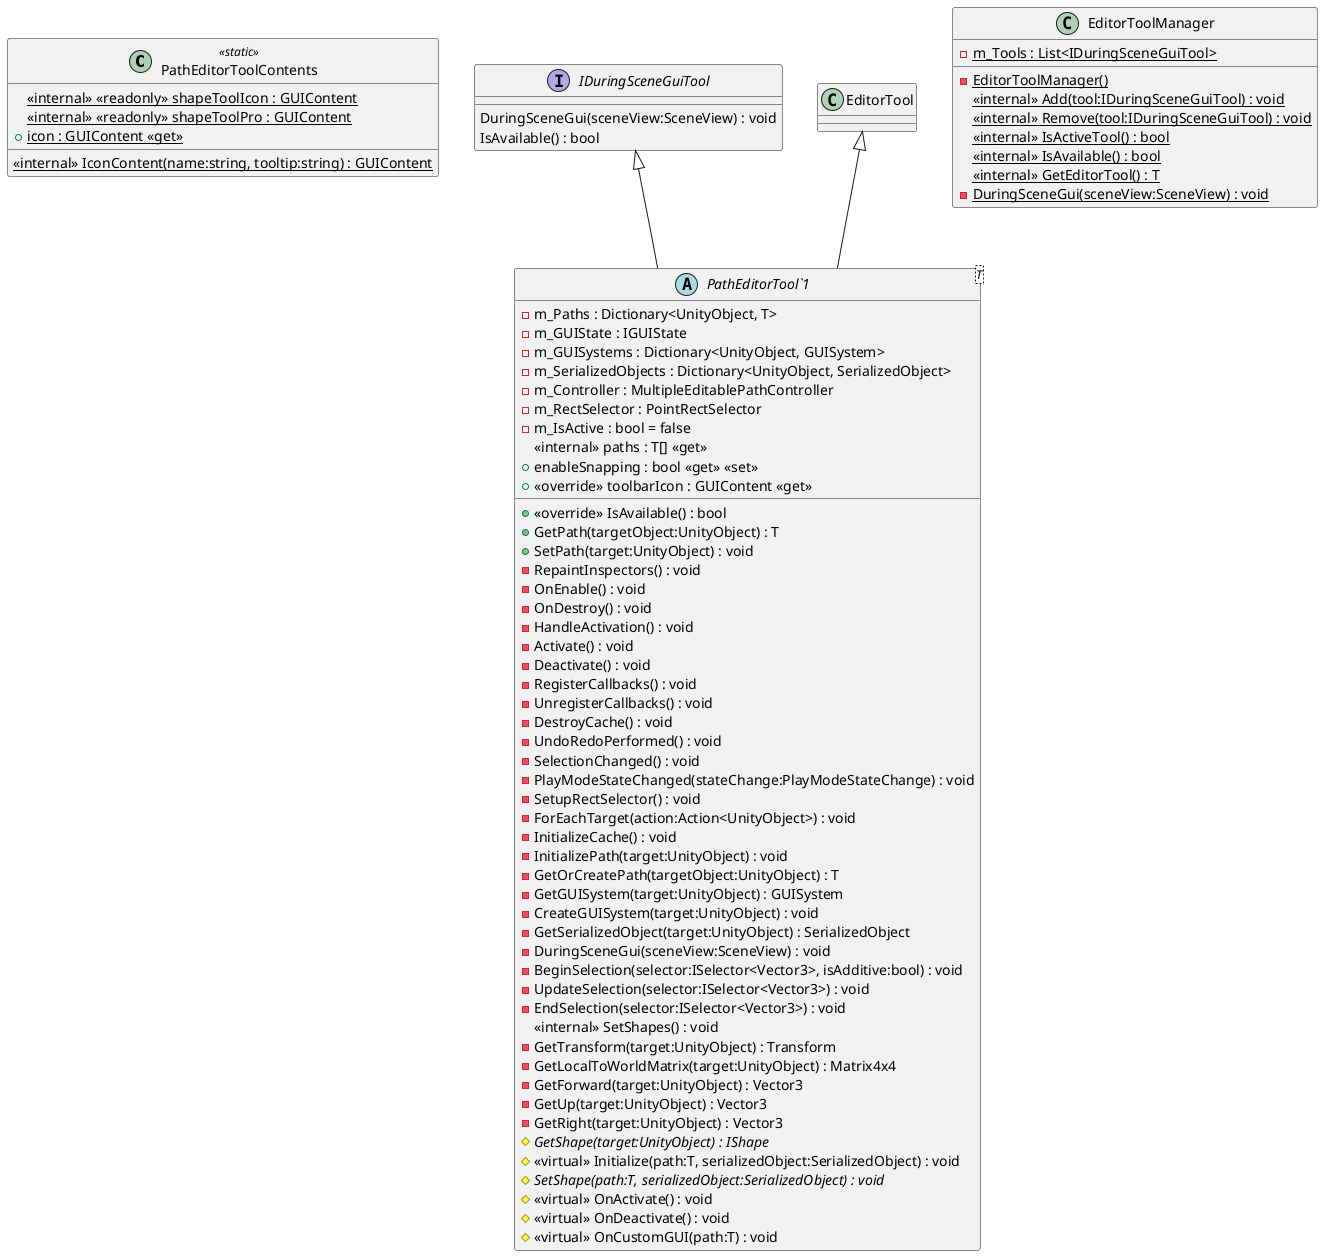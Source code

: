@startuml
class PathEditorToolContents <<static>> {
    <<internal>> {static} <<readonly>> shapeToolIcon : GUIContent
    <<internal>> {static} <<readonly>> shapeToolPro : GUIContent
    <<internal>> {static} IconContent(name:string, tooltip:string) : GUIContent
    + {static} icon : GUIContent <<get>>
}
interface IDuringSceneGuiTool {
    DuringSceneGui(sceneView:SceneView) : void
    IsAvailable() : bool
}
class EditorToolManager {
    - {static} m_Tools : List<IDuringSceneGuiTool>
    {static} - EditorToolManager()
    <<internal>> {static} Add(tool:IDuringSceneGuiTool) : void
    <<internal>> {static} Remove(tool:IDuringSceneGuiTool) : void
    <<internal>> {static} IsActiveTool() : bool
    <<internal>> {static} IsAvailable() : bool
    <<internal>> {static} GetEditorTool() : T
    - {static} DuringSceneGui(sceneView:SceneView) : void
}
abstract class "PathEditorTool`1"<T> {
    - m_Paths : Dictionary<UnityObject, T>
    - m_GUIState : IGUIState
    - m_GUISystems : Dictionary<UnityObject, GUISystem>
    - m_SerializedObjects : Dictionary<UnityObject, SerializedObject>
    - m_Controller : MultipleEditablePathController
    - m_RectSelector : PointRectSelector
    - m_IsActive : bool = false
    <<internal>> paths : T[] <<get>>
    + enableSnapping : bool <<get>> <<set>>
    + <<override>> toolbarIcon : GUIContent <<get>>
    + <<override>> IsAvailable() : bool
    + GetPath(targetObject:UnityObject) : T
    + SetPath(target:UnityObject) : void
    - RepaintInspectors() : void
    - OnEnable() : void
    - OnDestroy() : void
    - HandleActivation() : void
    - Activate() : void
    - Deactivate() : void
    - RegisterCallbacks() : void
    - UnregisterCallbacks() : void
    - DestroyCache() : void
    - UndoRedoPerformed() : void
    - SelectionChanged() : void
    - PlayModeStateChanged(stateChange:PlayModeStateChange) : void
    - SetupRectSelector() : void
    - ForEachTarget(action:Action<UnityObject>) : void
    - InitializeCache() : void
    - InitializePath(target:UnityObject) : void
    - GetOrCreatePath(targetObject:UnityObject) : T
    - GetGUISystem(target:UnityObject) : GUISystem
    - CreateGUISystem(target:UnityObject) : void
    - GetSerializedObject(target:UnityObject) : SerializedObject
    - DuringSceneGui(sceneView:SceneView) : void
    - BeginSelection(selector:ISelector<Vector3>, isAdditive:bool) : void
    - UpdateSelection(selector:ISelector<Vector3>) : void
    - EndSelection(selector:ISelector<Vector3>) : void
    <<internal>> SetShapes() : void
    - GetTransform(target:UnityObject) : Transform
    - GetLocalToWorldMatrix(target:UnityObject) : Matrix4x4
    - GetForward(target:UnityObject) : Vector3
    - GetUp(target:UnityObject) : Vector3
    - GetRight(target:UnityObject) : Vector3
    # {abstract} GetShape(target:UnityObject) : IShape
    # <<virtual>> Initialize(path:T, serializedObject:SerializedObject) : void
    # {abstract} SetShape(path:T, serializedObject:SerializedObject) : void
    # <<virtual>> OnActivate() : void
    # <<virtual>> OnDeactivate() : void
    # <<virtual>> OnCustomGUI(path:T) : void
}
EditorTool <|-- "PathEditorTool`1"
IDuringSceneGuiTool <|-- "PathEditorTool`1"
@enduml
